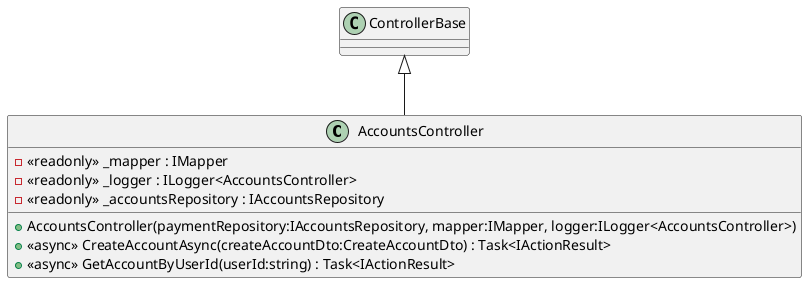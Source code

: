 @startuml
class AccountsController {
    - <<readonly>> _mapper : IMapper
    - <<readonly>> _logger : ILogger<AccountsController>
    - <<readonly>> _accountsRepository : IAccountsRepository
    + AccountsController(paymentRepository:IAccountsRepository, mapper:IMapper, logger:ILogger<AccountsController>)
    + <<async>> CreateAccountAsync(createAccountDto:CreateAccountDto) : Task<IActionResult>
    + <<async>> GetAccountByUserId(userId:string) : Task<IActionResult>
}
ControllerBase <|-- AccountsController
@enduml
